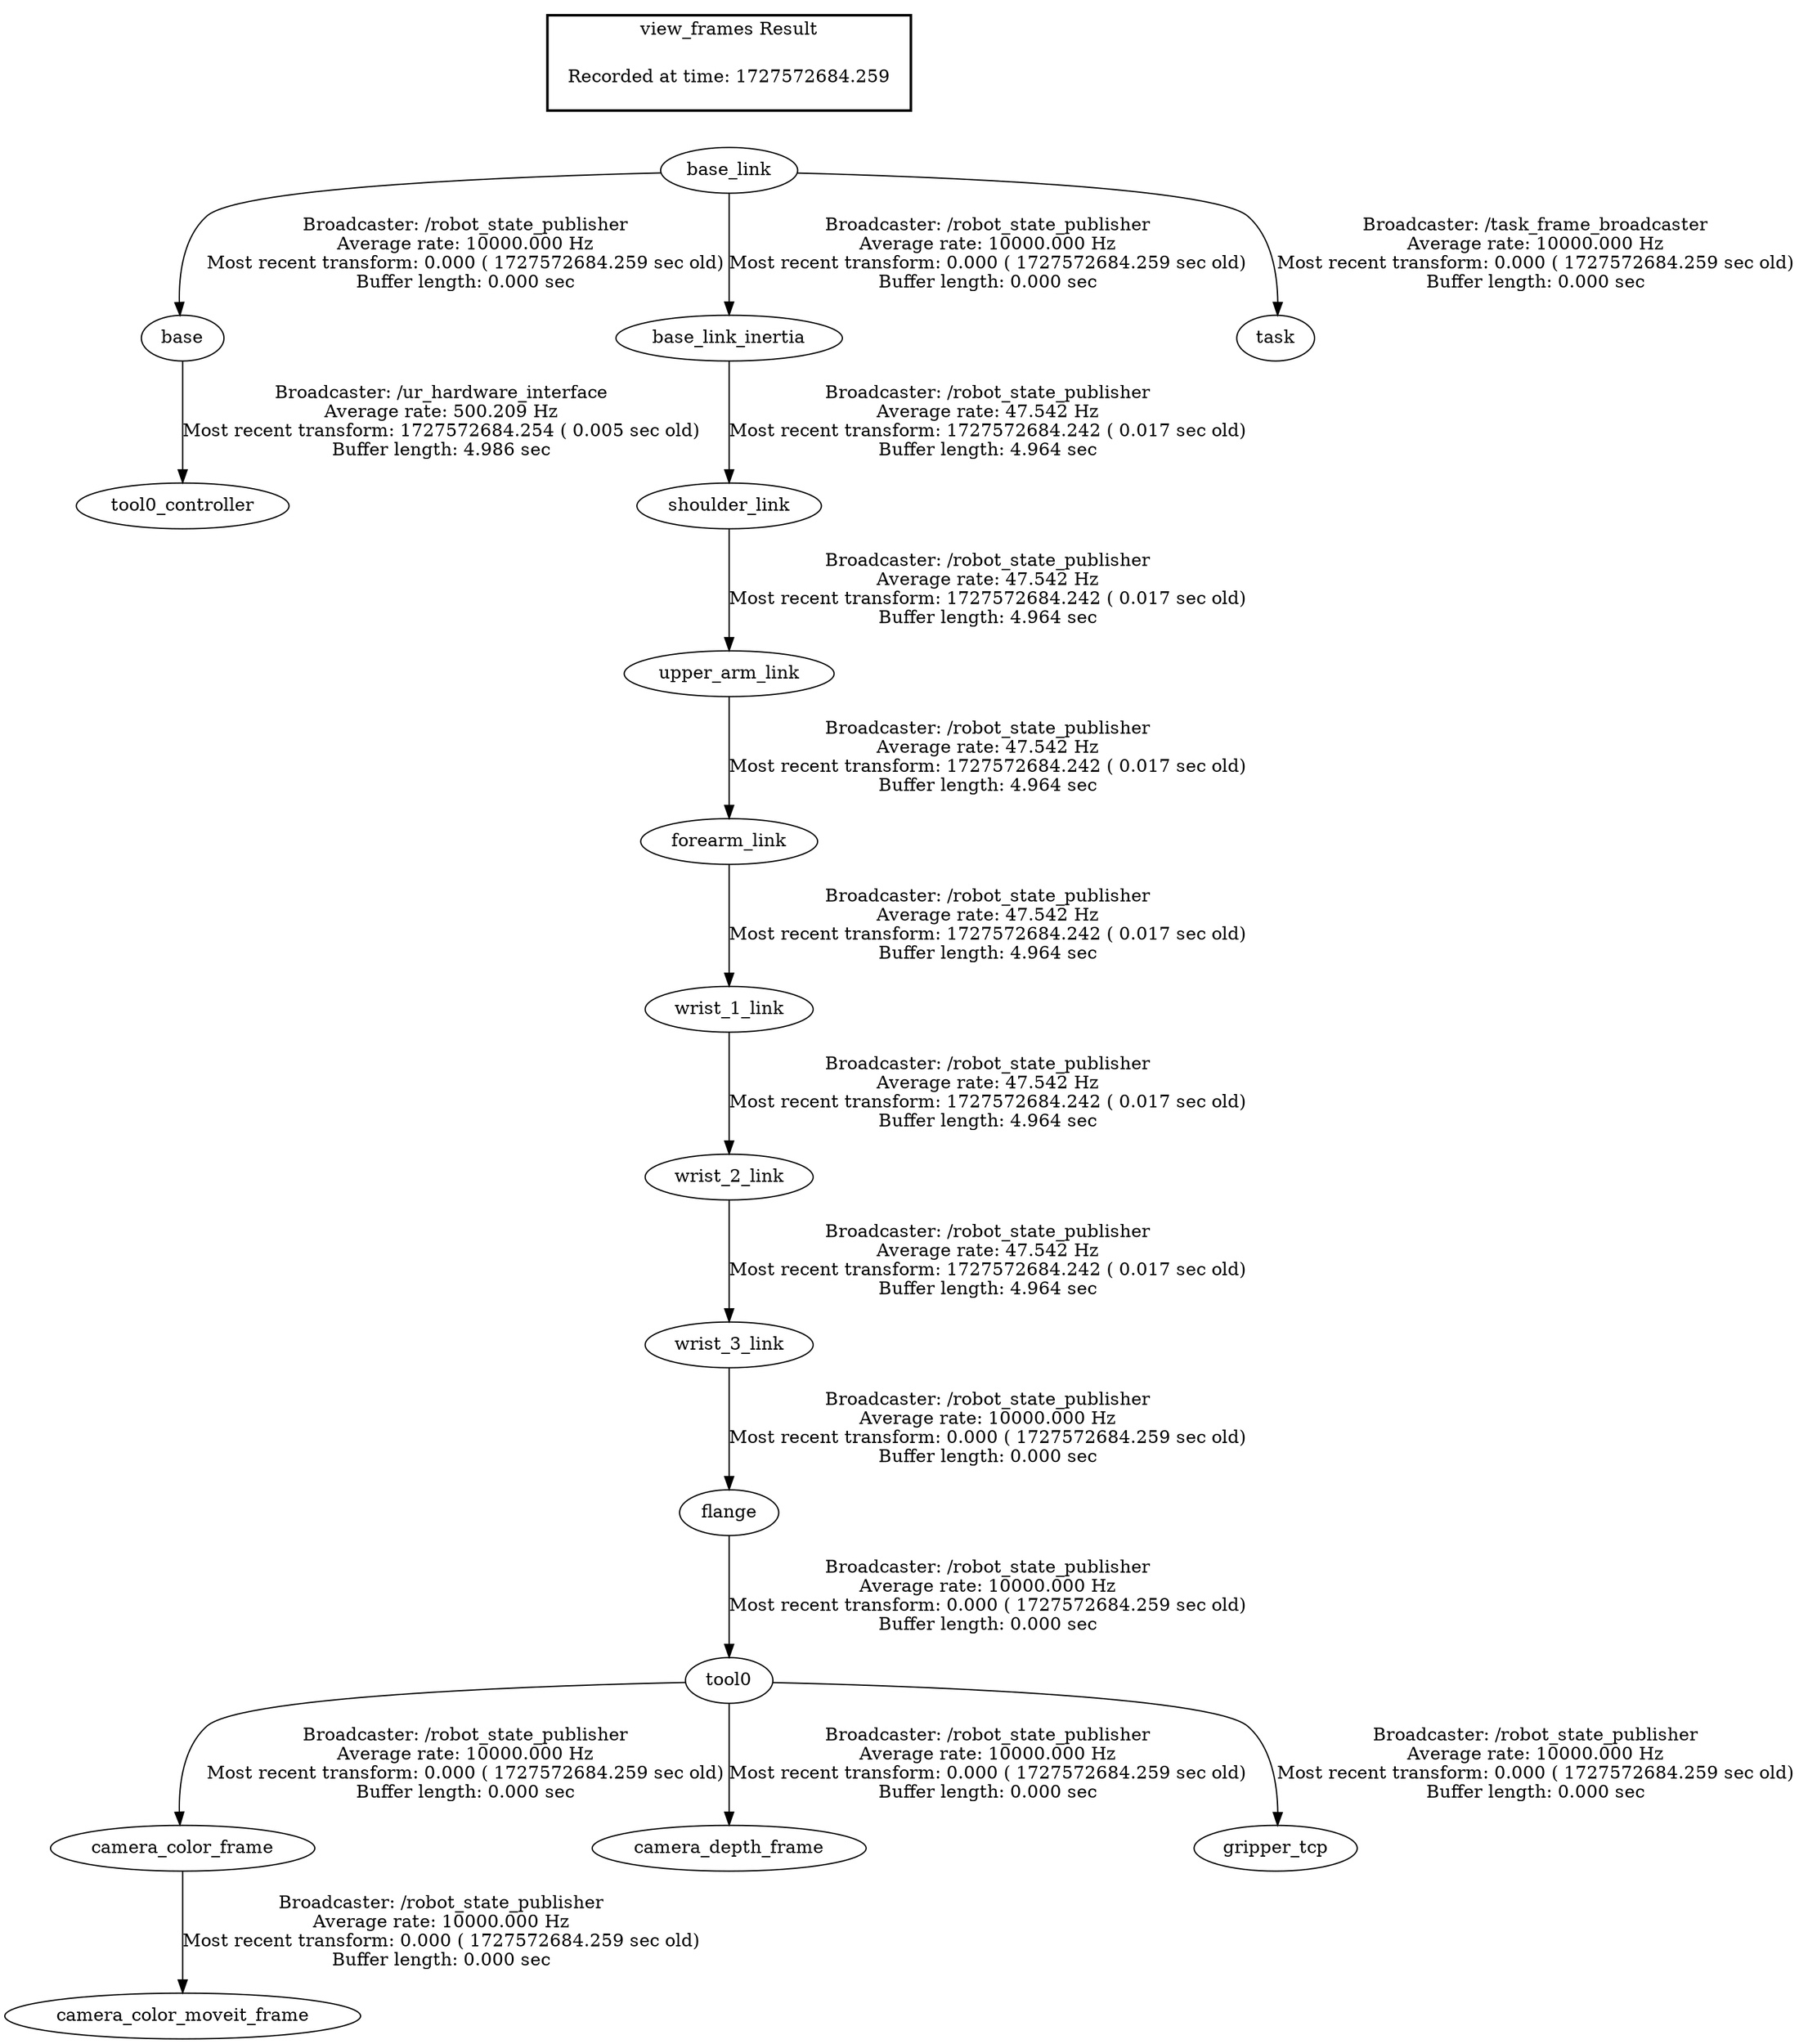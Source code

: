 digraph G {
"base_link" -> "base"[label="Broadcaster: /robot_state_publisher\nAverage rate: 10000.000 Hz\nMost recent transform: 0.000 ( 1727572684.259 sec old)\nBuffer length: 0.000 sec\n"];
"base_link" -> "base_link_inertia"[label="Broadcaster: /robot_state_publisher\nAverage rate: 10000.000 Hz\nMost recent transform: 0.000 ( 1727572684.259 sec old)\nBuffer length: 0.000 sec\n"];
"camera_color_frame" -> "camera_color_moveit_frame"[label="Broadcaster: /robot_state_publisher\nAverage rate: 10000.000 Hz\nMost recent transform: 0.000 ( 1727572684.259 sec old)\nBuffer length: 0.000 sec\n"];
"tool0" -> "camera_color_frame"[label="Broadcaster: /robot_state_publisher\nAverage rate: 10000.000 Hz\nMost recent transform: 0.000 ( 1727572684.259 sec old)\nBuffer length: 0.000 sec\n"];
"flange" -> "tool0"[label="Broadcaster: /robot_state_publisher\nAverage rate: 10000.000 Hz\nMost recent transform: 0.000 ( 1727572684.259 sec old)\nBuffer length: 0.000 sec\n"];
"wrist_3_link" -> "flange"[label="Broadcaster: /robot_state_publisher\nAverage rate: 10000.000 Hz\nMost recent transform: 0.000 ( 1727572684.259 sec old)\nBuffer length: 0.000 sec\n"];
"tool0" -> "camera_depth_frame"[label="Broadcaster: /robot_state_publisher\nAverage rate: 10000.000 Hz\nMost recent transform: 0.000 ( 1727572684.259 sec old)\nBuffer length: 0.000 sec\n"];
"tool0" -> "gripper_tcp"[label="Broadcaster: /robot_state_publisher\nAverage rate: 10000.000 Hz\nMost recent transform: 0.000 ( 1727572684.259 sec old)\nBuffer length: 0.000 sec\n"];
"wrist_2_link" -> "wrist_3_link"[label="Broadcaster: /robot_state_publisher\nAverage rate: 47.542 Hz\nMost recent transform: 1727572684.242 ( 0.017 sec old)\nBuffer length: 4.964 sec\n"];
"base" -> "tool0_controller"[label="Broadcaster: /ur_hardware_interface\nAverage rate: 500.209 Hz\nMost recent transform: 1727572684.254 ( 0.005 sec old)\nBuffer length: 4.986 sec\n"];
"base_link" -> "task"[label="Broadcaster: /task_frame_broadcaster\nAverage rate: 10000.000 Hz\nMost recent transform: 0.000 ( 1727572684.259 sec old)\nBuffer length: 0.000 sec\n"];
"upper_arm_link" -> "forearm_link"[label="Broadcaster: /robot_state_publisher\nAverage rate: 47.542 Hz\nMost recent transform: 1727572684.242 ( 0.017 sec old)\nBuffer length: 4.964 sec\n"];
"shoulder_link" -> "upper_arm_link"[label="Broadcaster: /robot_state_publisher\nAverage rate: 47.542 Hz\nMost recent transform: 1727572684.242 ( 0.017 sec old)\nBuffer length: 4.964 sec\n"];
"base_link_inertia" -> "shoulder_link"[label="Broadcaster: /robot_state_publisher\nAverage rate: 47.542 Hz\nMost recent transform: 1727572684.242 ( 0.017 sec old)\nBuffer length: 4.964 sec\n"];
"forearm_link" -> "wrist_1_link"[label="Broadcaster: /robot_state_publisher\nAverage rate: 47.542 Hz\nMost recent transform: 1727572684.242 ( 0.017 sec old)\nBuffer length: 4.964 sec\n"];
"wrist_1_link" -> "wrist_2_link"[label="Broadcaster: /robot_state_publisher\nAverage rate: 47.542 Hz\nMost recent transform: 1727572684.242 ( 0.017 sec old)\nBuffer length: 4.964 sec\n"];
edge [style=invis];
 subgraph cluster_legend { style=bold; color=black; label ="view_frames Result";
"Recorded at time: 1727572684.259"[ shape=plaintext ] ;
 }->"base_link";
}